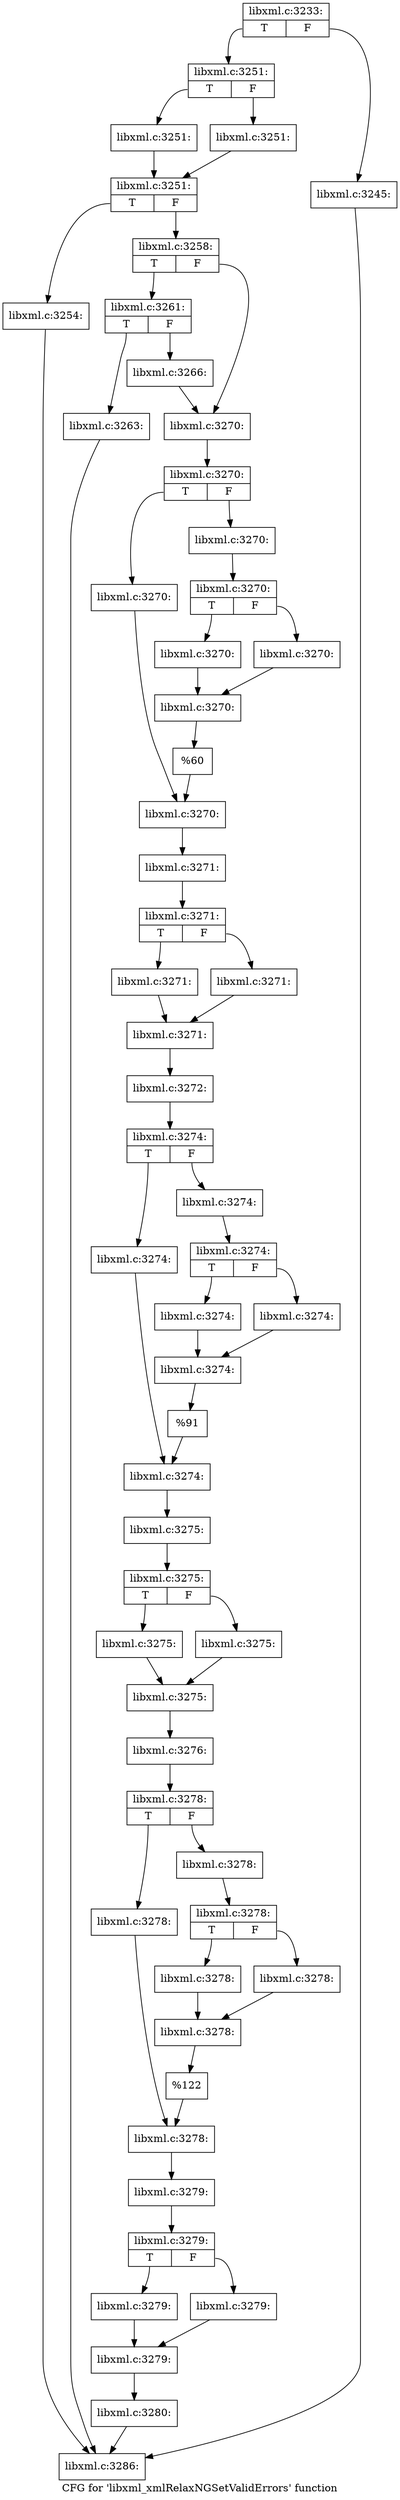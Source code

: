 digraph "CFG for 'libxml_xmlRelaxNGSetValidErrors' function" {
	label="CFG for 'libxml_xmlRelaxNGSetValidErrors' function";

	Node0x56af760 [shape=record,label="{libxml.c:3233:|{<s0>T|<s1>F}}"];
	Node0x56af760:s0 -> Node0x56b3c10;
	Node0x56af760:s1 -> Node0x56b3bc0;
	Node0x56b3bc0 [shape=record,label="{libxml.c:3245:}"];
	Node0x56b3bc0 -> Node0x56afa90;
	Node0x56b3c10 [shape=record,label="{libxml.c:3251:|{<s0>T|<s1>F}}"];
	Node0x56b3c10:s0 -> Node0x56b4470;
	Node0x56b3c10:s1 -> Node0x56b44c0;
	Node0x56b4470 [shape=record,label="{libxml.c:3251:}"];
	Node0x56b4470 -> Node0x56b4510;
	Node0x56b44c0 [shape=record,label="{libxml.c:3251:}"];
	Node0x56b44c0 -> Node0x56b4510;
	Node0x56b4510 [shape=record,label="{libxml.c:3251:|{<s0>T|<s1>F}}"];
	Node0x56b4510:s0 -> Node0x56b5a20;
	Node0x56b4510:s1 -> Node0x56b5a70;
	Node0x56b5a20 [shape=record,label="{libxml.c:3254:}"];
	Node0x56b5a20 -> Node0x56afa90;
	Node0x56b5a70 [shape=record,label="{libxml.c:3258:|{<s0>T|<s1>F}}"];
	Node0x56b5a70:s0 -> Node0x56b6410;
	Node0x56b5a70:s1 -> Node0x56b6740;
	Node0x56b6410 [shape=record,label="{libxml.c:3261:|{<s0>T|<s1>F}}"];
	Node0x56b6410:s0 -> Node0x56b5cf0;
	Node0x56b6410:s1 -> Node0x56b5d40;
	Node0x56b5cf0 [shape=record,label="{libxml.c:3263:}"];
	Node0x56b5cf0 -> Node0x56afa90;
	Node0x56b5d40 [shape=record,label="{libxml.c:3266:}"];
	Node0x56b5d40 -> Node0x56b6740;
	Node0x56b6740 [shape=record,label="{libxml.c:3270:}"];
	Node0x56b6740 -> Node0x56b7960;
	Node0x56b7960 [shape=record,label="{libxml.c:3270:|{<s0>T|<s1>F}}"];
	Node0x56b7960:s0 -> Node0x56b7bc0;
	Node0x56b7960:s1 -> Node0x56b7c60;
	Node0x56b7bc0 [shape=record,label="{libxml.c:3270:}"];
	Node0x56b7bc0 -> Node0x56b7c10;
	Node0x56b7c60 [shape=record,label="{libxml.c:3270:}"];
	Node0x56b7c60 -> Node0x56b8000;
	Node0x56b8000 [shape=record,label="{libxml.c:3270:|{<s0>T|<s1>F}}"];
	Node0x56b8000:s0 -> Node0x56b81f0;
	Node0x56b8000:s1 -> Node0x56b8290;
	Node0x56b81f0 [shape=record,label="{libxml.c:3270:}"];
	Node0x56b81f0 -> Node0x56b8240;
	Node0x56b8290 [shape=record,label="{libxml.c:3270:}"];
	Node0x56b8290 -> Node0x56b8240;
	Node0x56b8240 [shape=record,label="{libxml.c:3270:}"];
	Node0x56b8240 -> Node0x56b7f60;
	Node0x56b7f60 [shape=record,label="{%60}"];
	Node0x56b7f60 -> Node0x56b7c10;
	Node0x56b7c10 [shape=record,label="{libxml.c:3270:}"];
	Node0x56b7c10 -> Node0x56b78c0;
	Node0x56b78c0 [shape=record,label="{libxml.c:3271:}"];
	Node0x56b78c0 -> Node0x56b8ec0;
	Node0x56b8ec0 [shape=record,label="{libxml.c:3271:|{<s0>T|<s1>F}}"];
	Node0x56b8ec0:s0 -> Node0x56b9080;
	Node0x56b8ec0:s1 -> Node0x56b9120;
	Node0x56b9080 [shape=record,label="{libxml.c:3271:}"];
	Node0x56b9080 -> Node0x56b90d0;
	Node0x56b9120 [shape=record,label="{libxml.c:3271:}"];
	Node0x56b9120 -> Node0x56b90d0;
	Node0x56b90d0 [shape=record,label="{libxml.c:3271:}"];
	Node0x56b90d0 -> Node0x56b7910;
	Node0x56b7910 [shape=record,label="{libxml.c:3272:}"];
	Node0x56b7910 -> Node0x56b98b0;
	Node0x56b98b0 [shape=record,label="{libxml.c:3274:|{<s0>T|<s1>F}}"];
	Node0x56b98b0:s0 -> Node0x56b9b50;
	Node0x56b98b0:s1 -> Node0x56b9bf0;
	Node0x56b9b50 [shape=record,label="{libxml.c:3274:}"];
	Node0x56b9b50 -> Node0x56b9ba0;
	Node0x56b9bf0 [shape=record,label="{libxml.c:3274:}"];
	Node0x56b9bf0 -> Node0x56b9f90;
	Node0x56b9f90 [shape=record,label="{libxml.c:3274:|{<s0>T|<s1>F}}"];
	Node0x56b9f90:s0 -> Node0x56ba180;
	Node0x56b9f90:s1 -> Node0x56ba220;
	Node0x56ba180 [shape=record,label="{libxml.c:3274:}"];
	Node0x56ba180 -> Node0x56ba1d0;
	Node0x56ba220 [shape=record,label="{libxml.c:3274:}"];
	Node0x56ba220 -> Node0x56ba1d0;
	Node0x56ba1d0 [shape=record,label="{libxml.c:3274:}"];
	Node0x56ba1d0 -> Node0x56b9ef0;
	Node0x56b9ef0 [shape=record,label="{%91}"];
	Node0x56b9ef0 -> Node0x56b9ba0;
	Node0x56b9ba0 [shape=record,label="{libxml.c:3274:}"];
	Node0x56b9ba0 -> Node0x56b7fb0;
	Node0x56b7fb0 [shape=record,label="{libxml.c:3275:}"];
	Node0x56b7fb0 -> Node0x56bae50;
	Node0x56bae50 [shape=record,label="{libxml.c:3275:|{<s0>T|<s1>F}}"];
	Node0x56bae50:s0 -> Node0x56bb010;
	Node0x56bae50:s1 -> Node0x56bb0b0;
	Node0x56bb010 [shape=record,label="{libxml.c:3275:}"];
	Node0x56bb010 -> Node0x56bb060;
	Node0x56bb0b0 [shape=record,label="{libxml.c:3275:}"];
	Node0x56bb0b0 -> Node0x56bb060;
	Node0x56bb060 [shape=record,label="{libxml.c:3275:}"];
	Node0x56bb060 -> Node0x56b9860;
	Node0x56b9860 [shape=record,label="{libxml.c:3276:}"];
	Node0x56b9860 -> Node0x56bb840;
	Node0x56bb840 [shape=record,label="{libxml.c:3278:|{<s0>T|<s1>F}}"];
	Node0x56bb840:s0 -> Node0x56bbae0;
	Node0x56bb840:s1 -> Node0x56bbb80;
	Node0x56bbae0 [shape=record,label="{libxml.c:3278:}"];
	Node0x56bbae0 -> Node0x56bbb30;
	Node0x56bbb80 [shape=record,label="{libxml.c:3278:}"];
	Node0x56bbb80 -> Node0x56bbf20;
	Node0x56bbf20 [shape=record,label="{libxml.c:3278:|{<s0>T|<s1>F}}"];
	Node0x56bbf20:s0 -> Node0x56bc110;
	Node0x56bbf20:s1 -> Node0x56bc1b0;
	Node0x56bc110 [shape=record,label="{libxml.c:3278:}"];
	Node0x56bc110 -> Node0x56bc160;
	Node0x56bc1b0 [shape=record,label="{libxml.c:3278:}"];
	Node0x56bc1b0 -> Node0x56bc160;
	Node0x56bc160 [shape=record,label="{libxml.c:3278:}"];
	Node0x56bc160 -> Node0x56bbe80;
	Node0x56bbe80 [shape=record,label="{%122}"];
	Node0x56bbe80 -> Node0x56bbb30;
	Node0x56bbb30 [shape=record,label="{libxml.c:3278:}"];
	Node0x56bbb30 -> Node0x56b9f40;
	Node0x56b9f40 [shape=record,label="{libxml.c:3279:}"];
	Node0x56b9f40 -> Node0x56bcde0;
	Node0x56bcde0 [shape=record,label="{libxml.c:3279:|{<s0>T|<s1>F}}"];
	Node0x56bcde0:s0 -> Node0x56bcfa0;
	Node0x56bcde0:s1 -> Node0x56bd040;
	Node0x56bcfa0 [shape=record,label="{libxml.c:3279:}"];
	Node0x56bcfa0 -> Node0x56bcff0;
	Node0x56bd040 [shape=record,label="{libxml.c:3279:}"];
	Node0x56bd040 -> Node0x56bcff0;
	Node0x56bcff0 [shape=record,label="{libxml.c:3279:}"];
	Node0x56bcff0 -> Node0x56bb7f0;
	Node0x56bb7f0 [shape=record,label="{libxml.c:3280:}"];
	Node0x56bb7f0 -> Node0x56afa90;
	Node0x56afa90 [shape=record,label="{libxml.c:3286:}"];
}
